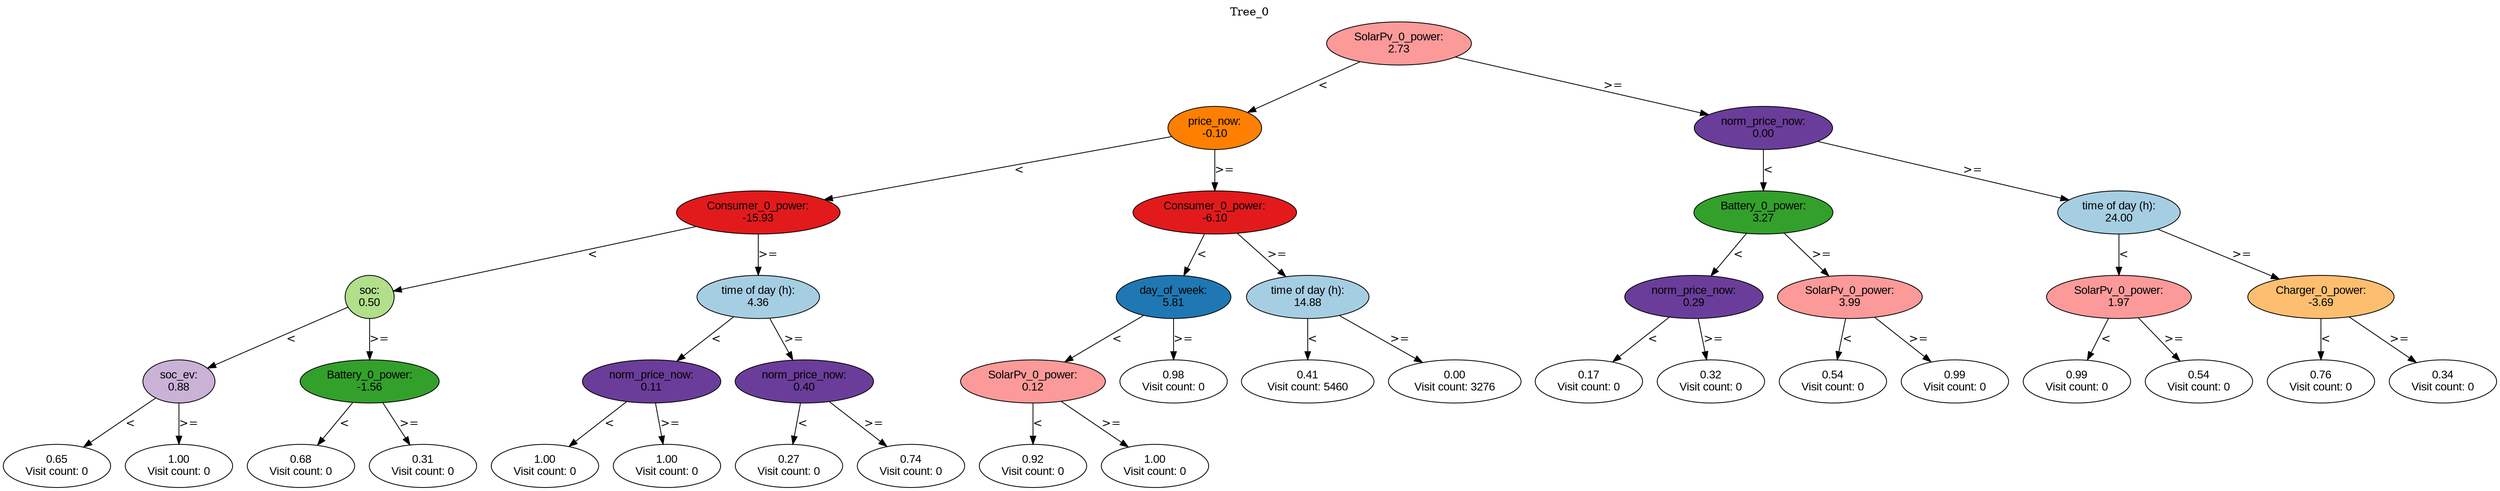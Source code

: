 digraph BST {
    node [fontname="Arial" style=filled colorscheme=paired12];
    0 [ label = "SolarPv_0_power:
2.73" fillcolor=5];
    1 [ label = "price_now:
-0.10" fillcolor=8];
    2 [ label = "Consumer_0_power:
-15.93" fillcolor=6];
    3 [ label = "soc:
0.50" fillcolor=3];
    4 [ label = "soc_ev:
0.88" fillcolor=9];
    5 [ label = "0.65
Visit count: 0" fillcolor=white];
    6 [ label = "1.00
Visit count: 0" fillcolor=white];
    7 [ label = "Battery_0_power:
-1.56" fillcolor=4];
    8 [ label = "0.68
Visit count: 0" fillcolor=white];
    9 [ label = "0.31
Visit count: 0" fillcolor=white];
    10 [ label = "time of day (h):
4.36" fillcolor=1];
    11 [ label = "norm_price_now:
0.11" fillcolor=10];
    12 [ label = "1.00
Visit count: 0" fillcolor=white];
    13 [ label = "1.00
Visit count: 0" fillcolor=white];
    14 [ label = "norm_price_now:
0.40" fillcolor=10];
    15 [ label = "0.27
Visit count: 0" fillcolor=white];
    16 [ label = "0.74
Visit count: 0" fillcolor=white];
    17 [ label = "Consumer_0_power:
-6.10" fillcolor=6];
    18 [ label = "day_of_week:
5.81" fillcolor=2];
    19 [ label = "SolarPv_0_power:
0.12" fillcolor=5];
    20 [ label = "0.92
Visit count: 0" fillcolor=white];
    21 [ label = "1.00
Visit count: 0" fillcolor=white];
    22 [ label = "0.98
Visit count: 0" fillcolor=white];
    23 [ label = "time of day (h):
14.88" fillcolor=1];
    24 [ label = "0.41
Visit count: 5460" fillcolor=white];
    25 [ label = "0.00
Visit count: 3276" fillcolor=white];
    26 [ label = "norm_price_now:
0.00" fillcolor=10];
    27 [ label = "Battery_0_power:
3.27" fillcolor=4];
    28 [ label = "norm_price_now:
0.29" fillcolor=10];
    29 [ label = "0.17
Visit count: 0" fillcolor=white];
    30 [ label = "0.32
Visit count: 0" fillcolor=white];
    31 [ label = "SolarPv_0_power:
3.99" fillcolor=5];
    32 [ label = "0.54
Visit count: 0" fillcolor=white];
    33 [ label = "0.99
Visit count: 0" fillcolor=white];
    34 [ label = "time of day (h):
24.00" fillcolor=1];
    35 [ label = "SolarPv_0_power:
1.97" fillcolor=5];
    36 [ label = "0.99
Visit count: 0" fillcolor=white];
    37 [ label = "0.54
Visit count: 0" fillcolor=white];
    38 [ label = "Charger_0_power:
-3.69" fillcolor=7];
    39 [ label = "0.76
Visit count: 0" fillcolor=white];
    40 [ label = "0.34
Visit count: 0" fillcolor=white];

    0  -> 1[ label = "<"];
    0  -> 26[ label = ">="];
    1  -> 2[ label = "<"];
    1  -> 17[ label = ">="];
    2  -> 3[ label = "<"];
    2  -> 10[ label = ">="];
    3  -> 4[ label = "<"];
    3  -> 7[ label = ">="];
    4  -> 5[ label = "<"];
    4  -> 6[ label = ">="];
    7  -> 8[ label = "<"];
    7  -> 9[ label = ">="];
    10  -> 11[ label = "<"];
    10  -> 14[ label = ">="];
    11  -> 12[ label = "<"];
    11  -> 13[ label = ">="];
    14  -> 15[ label = "<"];
    14  -> 16[ label = ">="];
    17  -> 18[ label = "<"];
    17  -> 23[ label = ">="];
    18  -> 19[ label = "<"];
    18  -> 22[ label = ">="];
    19  -> 20[ label = "<"];
    19  -> 21[ label = ">="];
    23  -> 24[ label = "<"];
    23  -> 25[ label = ">="];
    26  -> 27[ label = "<"];
    26  -> 34[ label = ">="];
    27  -> 28[ label = "<"];
    27  -> 31[ label = ">="];
    28  -> 29[ label = "<"];
    28  -> 30[ label = ">="];
    31  -> 32[ label = "<"];
    31  -> 33[ label = ">="];
    34  -> 35[ label = "<"];
    34  -> 38[ label = ">="];
    35  -> 36[ label = "<"];
    35  -> 37[ label = ">="];
    38  -> 39[ label = "<"];
    38  -> 40[ label = ">="];

    labelloc="t";
    label="Tree_0";
}